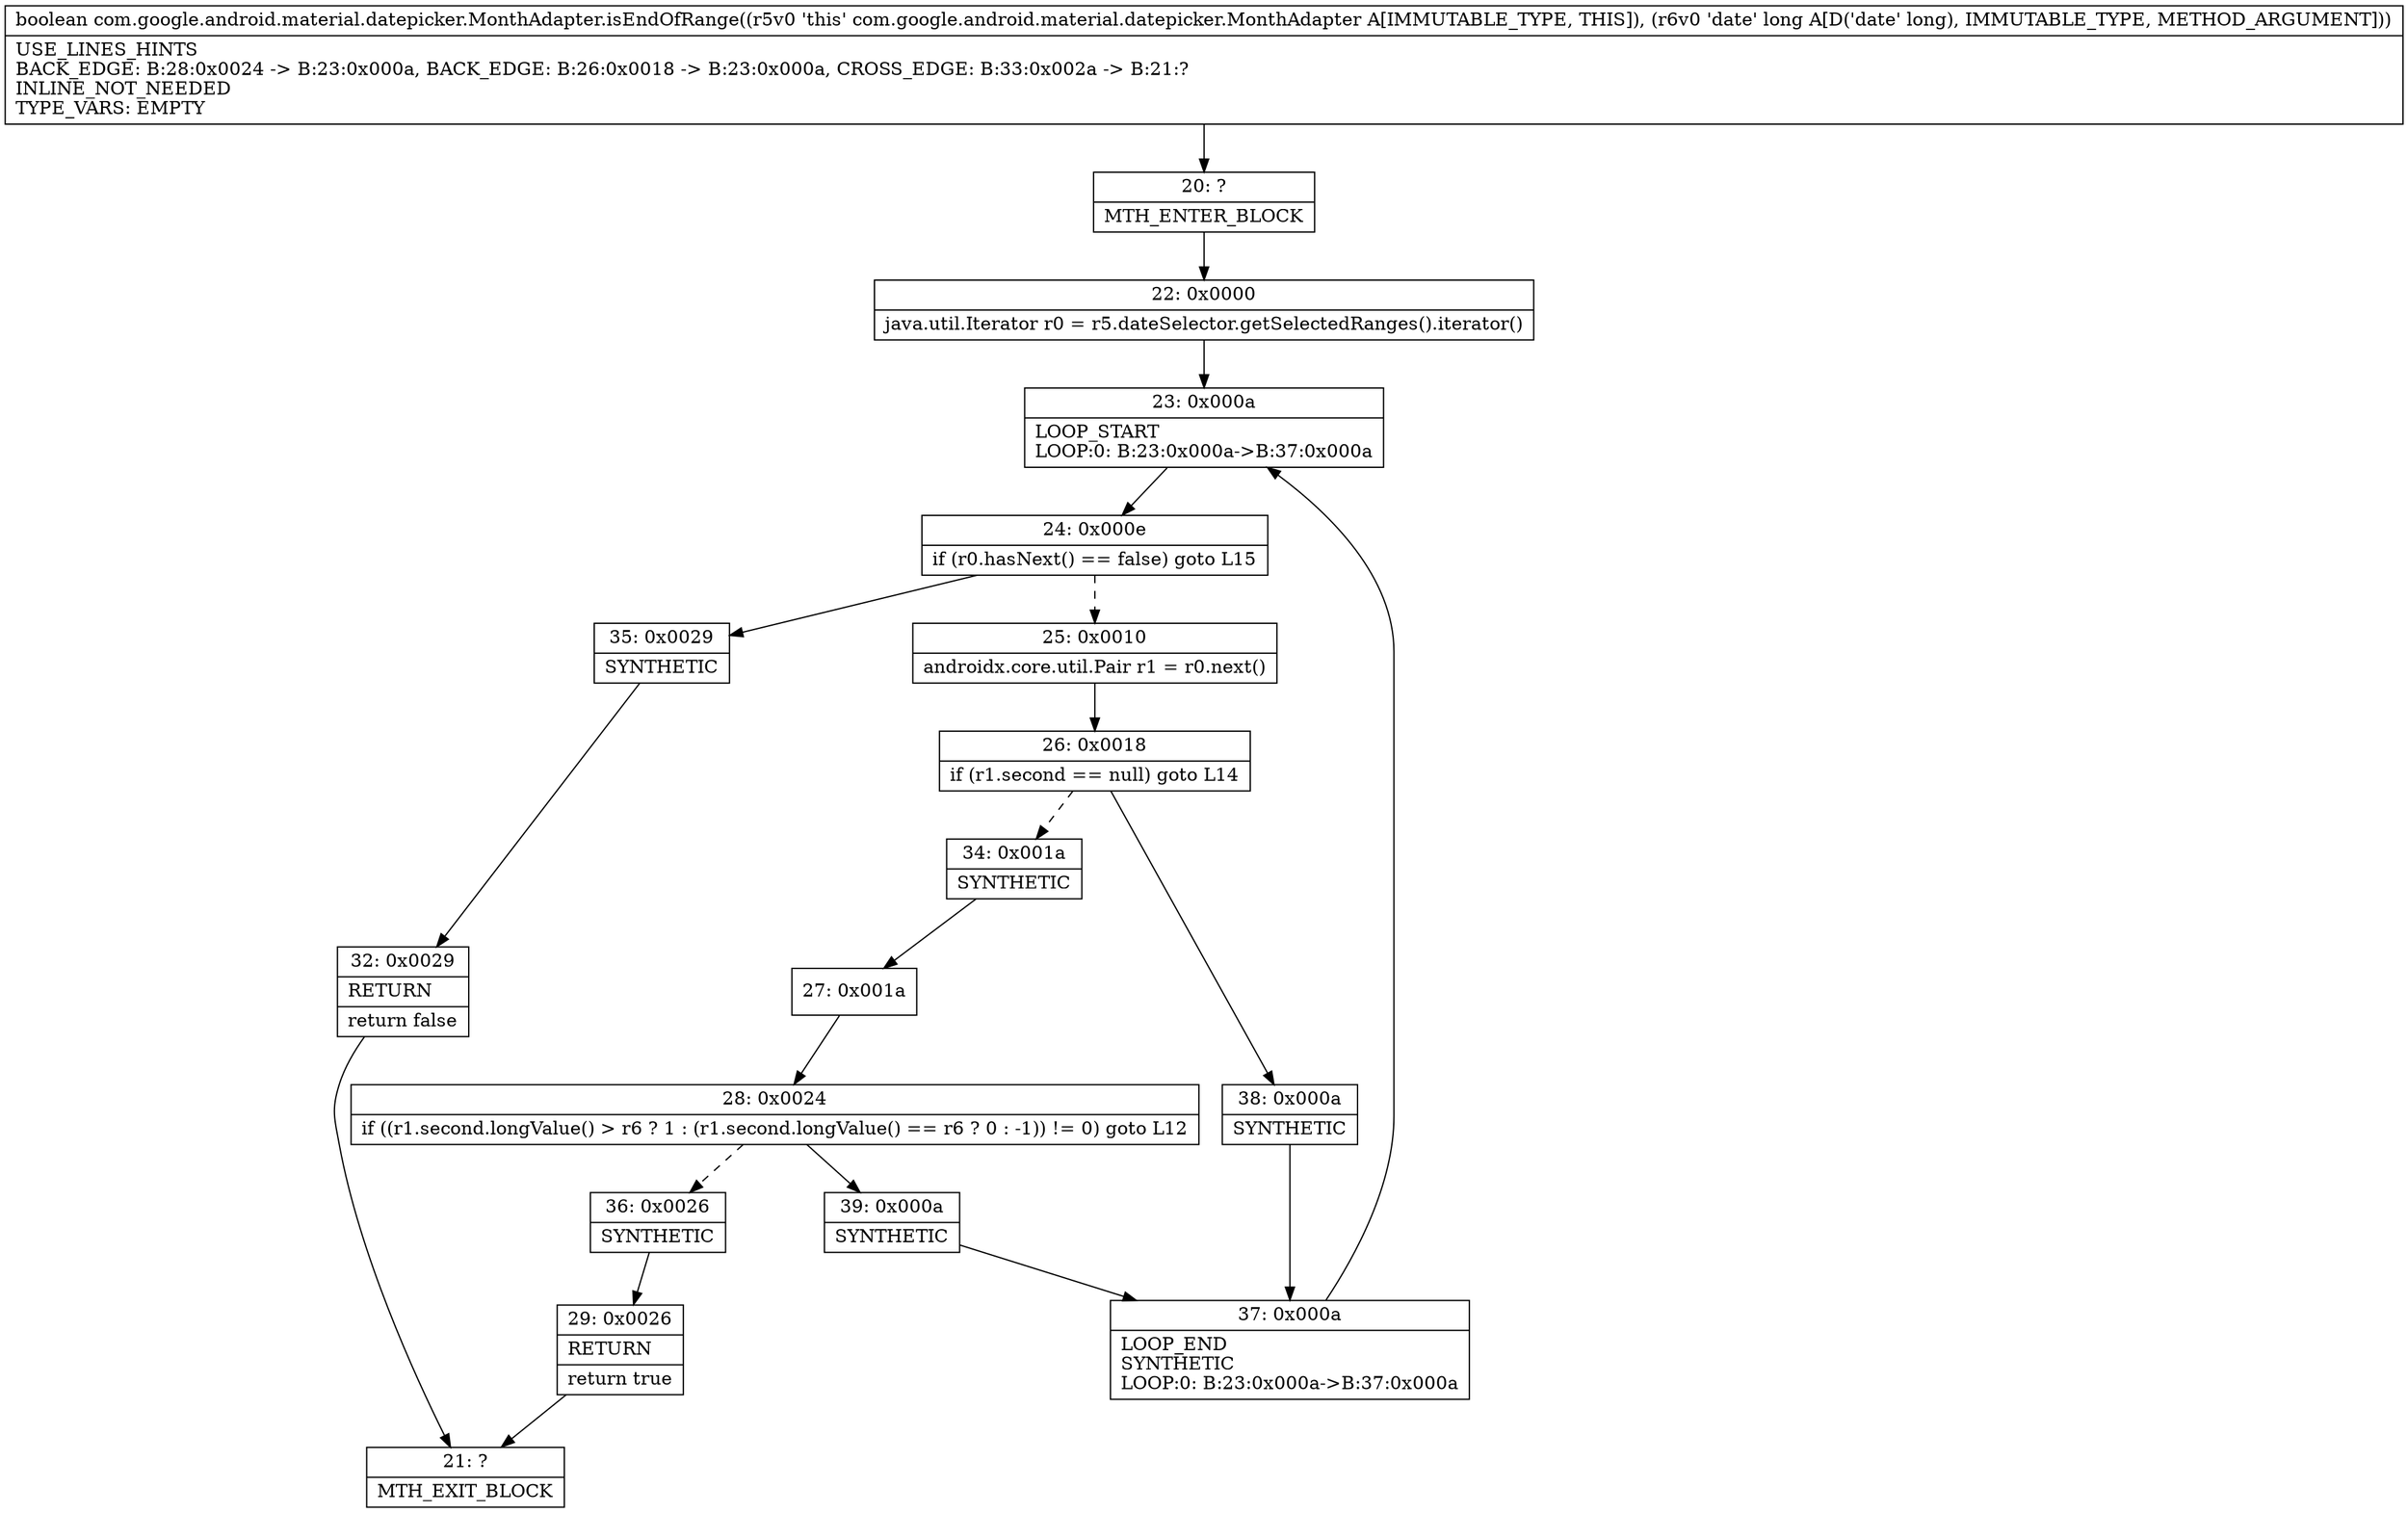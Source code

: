digraph "CFG forcom.google.android.material.datepicker.MonthAdapter.isEndOfRange(J)Z" {
Node_20 [shape=record,label="{20\:\ ?|MTH_ENTER_BLOCK\l}"];
Node_22 [shape=record,label="{22\:\ 0x0000|java.util.Iterator r0 = r5.dateSelector.getSelectedRanges().iterator()\l}"];
Node_23 [shape=record,label="{23\:\ 0x000a|LOOP_START\lLOOP:0: B:23:0x000a\-\>B:37:0x000a\l}"];
Node_24 [shape=record,label="{24\:\ 0x000e|if (r0.hasNext() == false) goto L15\l}"];
Node_25 [shape=record,label="{25\:\ 0x0010|androidx.core.util.Pair r1 = r0.next()\l}"];
Node_26 [shape=record,label="{26\:\ 0x0018|if (r1.second == null) goto L14\l}"];
Node_34 [shape=record,label="{34\:\ 0x001a|SYNTHETIC\l}"];
Node_27 [shape=record,label="{27\:\ 0x001a}"];
Node_28 [shape=record,label="{28\:\ 0x0024|if ((r1.second.longValue() \> r6 ? 1 : (r1.second.longValue() == r6 ? 0 : \-1)) != 0) goto L12\l}"];
Node_36 [shape=record,label="{36\:\ 0x0026|SYNTHETIC\l}"];
Node_29 [shape=record,label="{29\:\ 0x0026|RETURN\l|return true\l}"];
Node_21 [shape=record,label="{21\:\ ?|MTH_EXIT_BLOCK\l}"];
Node_39 [shape=record,label="{39\:\ 0x000a|SYNTHETIC\l}"];
Node_37 [shape=record,label="{37\:\ 0x000a|LOOP_END\lSYNTHETIC\lLOOP:0: B:23:0x000a\-\>B:37:0x000a\l}"];
Node_38 [shape=record,label="{38\:\ 0x000a|SYNTHETIC\l}"];
Node_35 [shape=record,label="{35\:\ 0x0029|SYNTHETIC\l}"];
Node_32 [shape=record,label="{32\:\ 0x0029|RETURN\l|return false\l}"];
MethodNode[shape=record,label="{boolean com.google.android.material.datepicker.MonthAdapter.isEndOfRange((r5v0 'this' com.google.android.material.datepicker.MonthAdapter A[IMMUTABLE_TYPE, THIS]), (r6v0 'date' long A[D('date' long), IMMUTABLE_TYPE, METHOD_ARGUMENT]))  | USE_LINES_HINTS\lBACK_EDGE: B:28:0x0024 \-\> B:23:0x000a, BACK_EDGE: B:26:0x0018 \-\> B:23:0x000a, CROSS_EDGE: B:33:0x002a \-\> B:21:?\lINLINE_NOT_NEEDED\lTYPE_VARS: EMPTY\l}"];
MethodNode -> Node_20;Node_20 -> Node_22;
Node_22 -> Node_23;
Node_23 -> Node_24;
Node_24 -> Node_25[style=dashed];
Node_24 -> Node_35;
Node_25 -> Node_26;
Node_26 -> Node_34[style=dashed];
Node_26 -> Node_38;
Node_34 -> Node_27;
Node_27 -> Node_28;
Node_28 -> Node_36[style=dashed];
Node_28 -> Node_39;
Node_36 -> Node_29;
Node_29 -> Node_21;
Node_39 -> Node_37;
Node_37 -> Node_23;
Node_38 -> Node_37;
Node_35 -> Node_32;
Node_32 -> Node_21;
}

